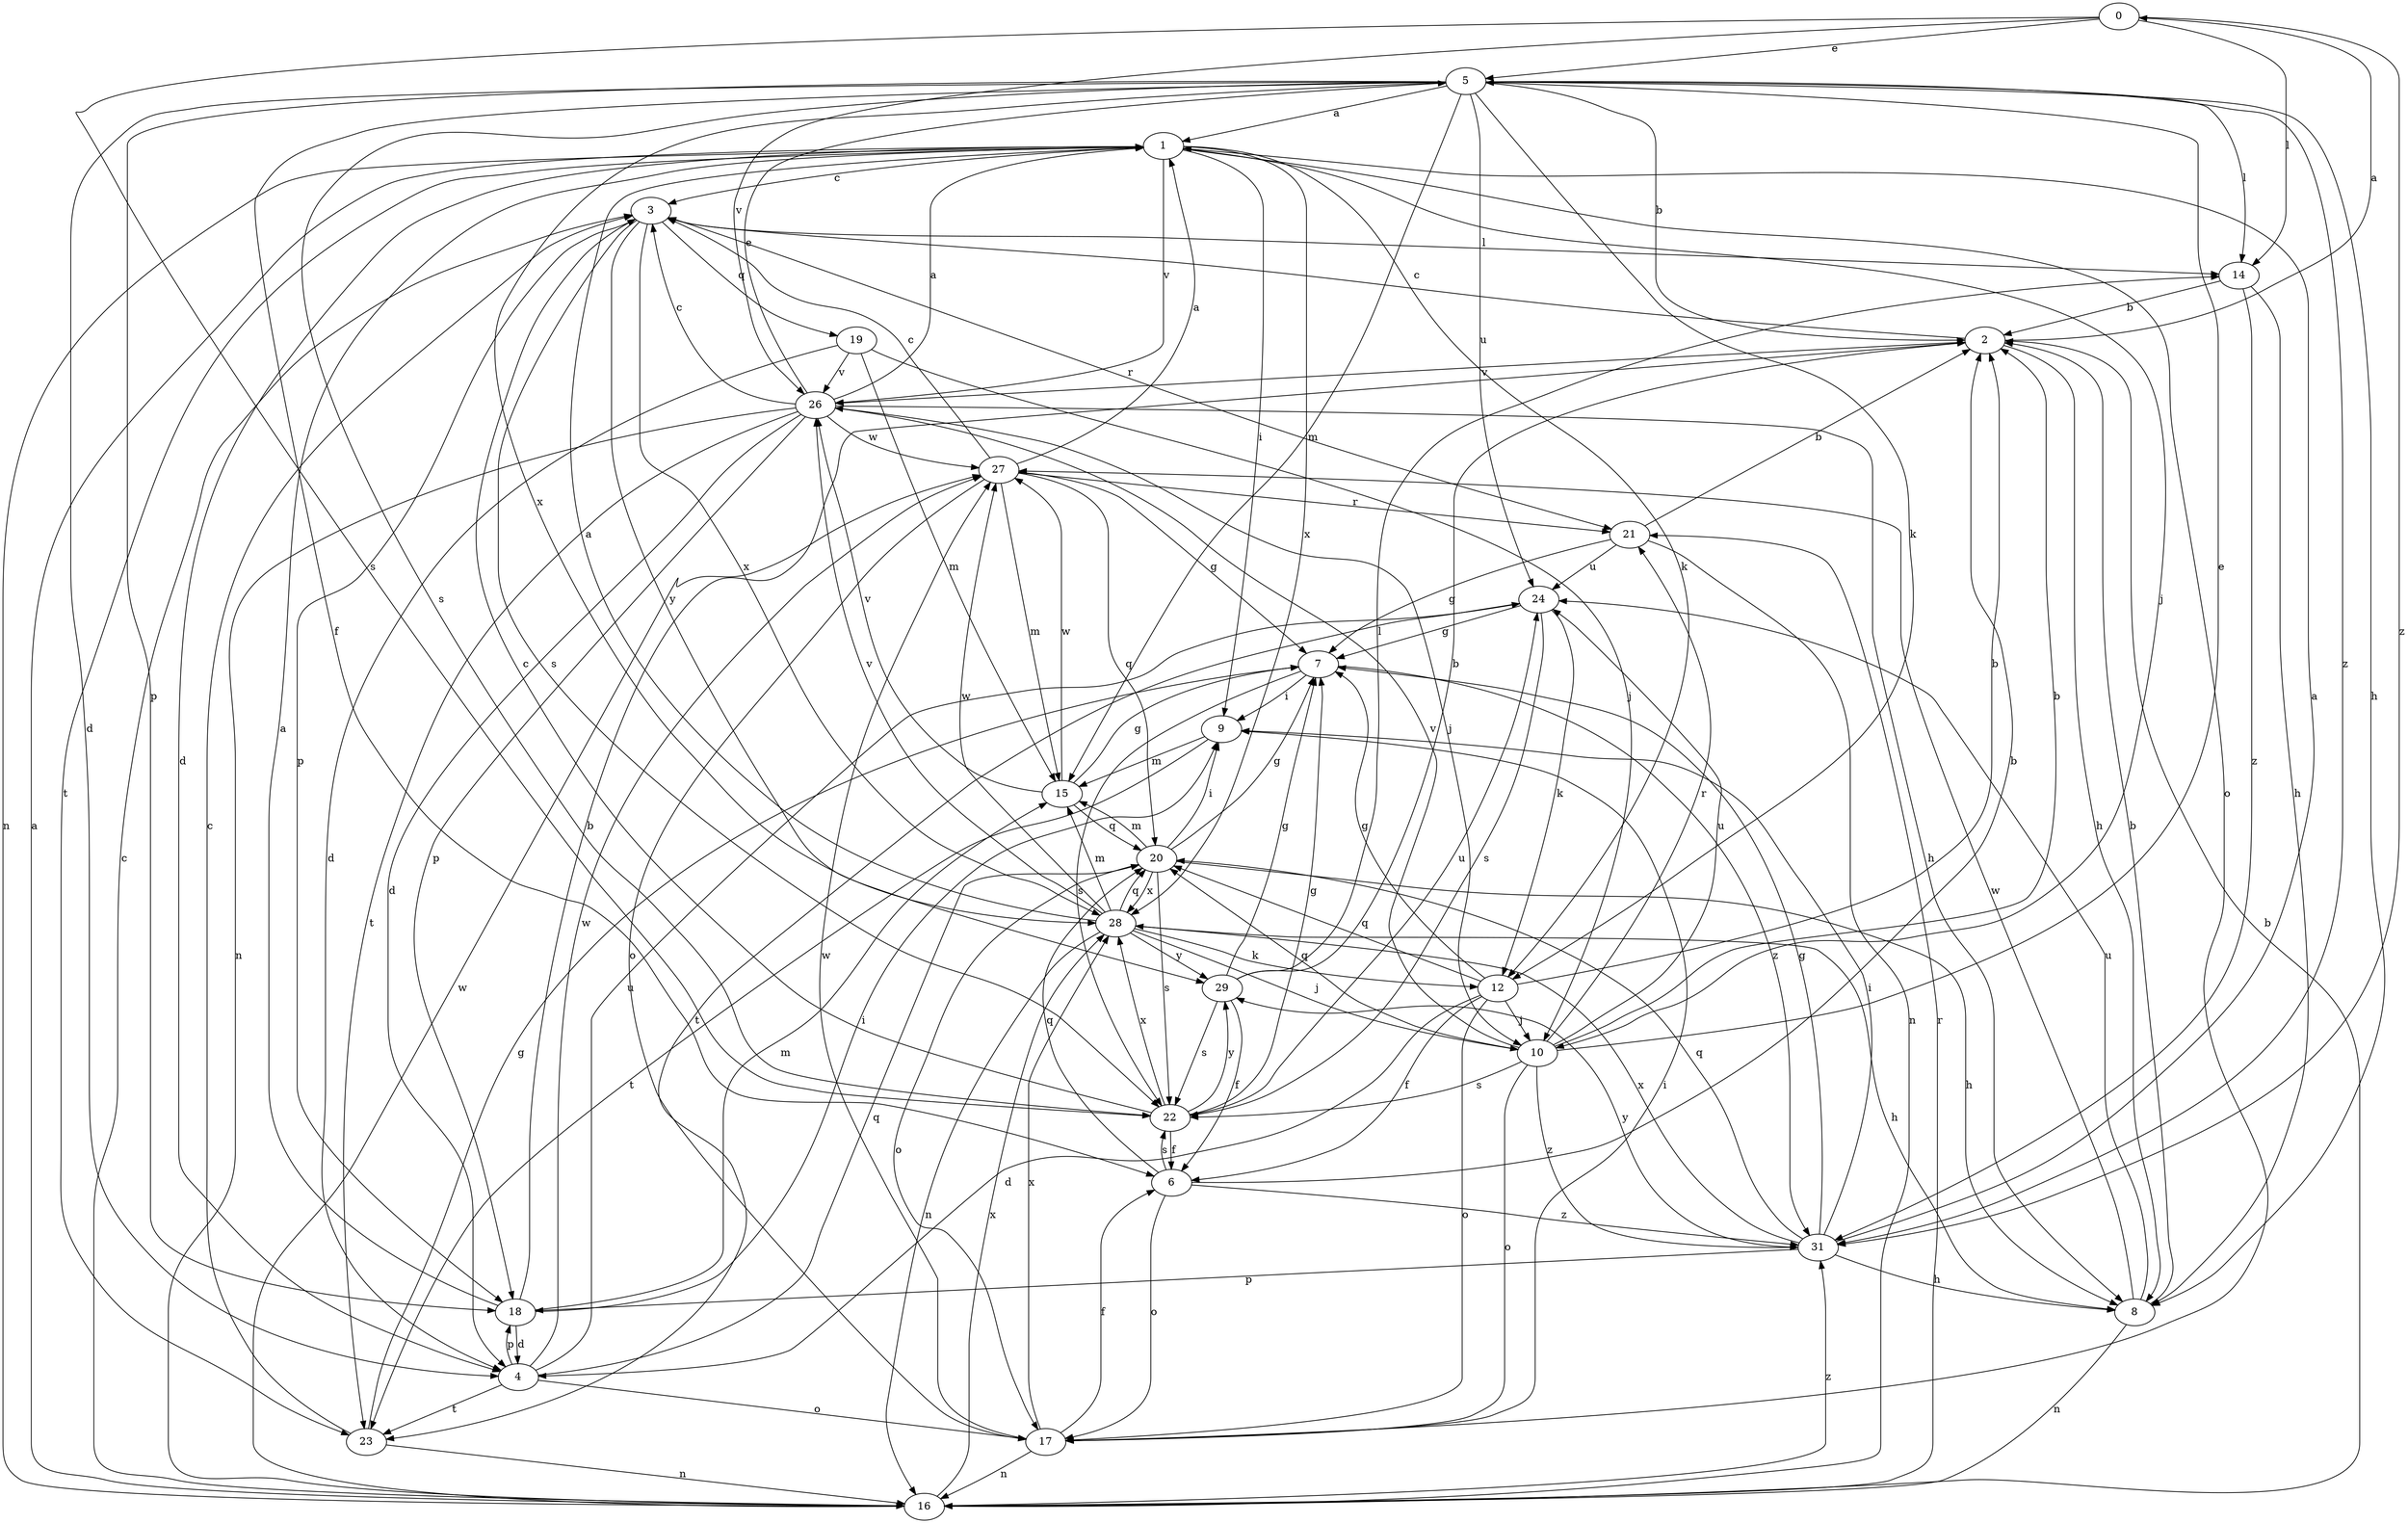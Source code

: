 strict digraph  {
0;
1;
2;
3;
4;
5;
6;
7;
8;
9;
10;
12;
14;
15;
16;
17;
18;
19;
20;
21;
22;
23;
24;
26;
27;
28;
29;
31;
0 -> 5  [label=e];
0 -> 14  [label=l];
0 -> 22  [label=s];
0 -> 26  [label=v];
0 -> 31  [label=z];
1 -> 3  [label=c];
1 -> 4  [label=d];
1 -> 9  [label=i];
1 -> 10  [label=j];
1 -> 12  [label=k];
1 -> 16  [label=n];
1 -> 17  [label=o];
1 -> 23  [label=t];
1 -> 26  [label=v];
1 -> 28  [label=x];
2 -> 0  [label=a];
2 -> 3  [label=c];
2 -> 8  [label=h];
2 -> 26  [label=v];
3 -> 14  [label=l];
3 -> 18  [label=p];
3 -> 19  [label=q];
3 -> 21  [label=r];
3 -> 22  [label=s];
3 -> 28  [label=x];
3 -> 29  [label=y];
4 -> 17  [label=o];
4 -> 18  [label=p];
4 -> 20  [label=q];
4 -> 23  [label=t];
4 -> 24  [label=u];
4 -> 27  [label=w];
5 -> 1  [label=a];
5 -> 2  [label=b];
5 -> 4  [label=d];
5 -> 6  [label=f];
5 -> 8  [label=h];
5 -> 12  [label=k];
5 -> 14  [label=l];
5 -> 15  [label=m];
5 -> 18  [label=p];
5 -> 22  [label=s];
5 -> 24  [label=u];
5 -> 28  [label=x];
5 -> 31  [label=z];
6 -> 2  [label=b];
6 -> 17  [label=o];
6 -> 20  [label=q];
6 -> 22  [label=s];
6 -> 31  [label=z];
7 -> 9  [label=i];
7 -> 22  [label=s];
7 -> 31  [label=z];
8 -> 2  [label=b];
8 -> 16  [label=n];
8 -> 24  [label=u];
8 -> 27  [label=w];
9 -> 15  [label=m];
9 -> 23  [label=t];
10 -> 2  [label=b];
10 -> 5  [label=e];
10 -> 17  [label=o];
10 -> 20  [label=q];
10 -> 21  [label=r];
10 -> 22  [label=s];
10 -> 24  [label=u];
10 -> 26  [label=v];
10 -> 31  [label=z];
12 -> 2  [label=b];
12 -> 4  [label=d];
12 -> 6  [label=f];
12 -> 7  [label=g];
12 -> 10  [label=j];
12 -> 17  [label=o];
12 -> 20  [label=q];
14 -> 2  [label=b];
14 -> 8  [label=h];
14 -> 31  [label=z];
15 -> 7  [label=g];
15 -> 20  [label=q];
15 -> 26  [label=v];
15 -> 27  [label=w];
16 -> 1  [label=a];
16 -> 2  [label=b];
16 -> 3  [label=c];
16 -> 21  [label=r];
16 -> 27  [label=w];
16 -> 28  [label=x];
16 -> 31  [label=z];
17 -> 6  [label=f];
17 -> 9  [label=i];
17 -> 16  [label=n];
17 -> 27  [label=w];
17 -> 28  [label=x];
18 -> 1  [label=a];
18 -> 2  [label=b];
18 -> 4  [label=d];
18 -> 9  [label=i];
18 -> 15  [label=m];
19 -> 4  [label=d];
19 -> 10  [label=j];
19 -> 15  [label=m];
19 -> 26  [label=v];
20 -> 7  [label=g];
20 -> 8  [label=h];
20 -> 9  [label=i];
20 -> 15  [label=m];
20 -> 17  [label=o];
20 -> 22  [label=s];
20 -> 28  [label=x];
21 -> 2  [label=b];
21 -> 7  [label=g];
21 -> 16  [label=n];
21 -> 24  [label=u];
22 -> 3  [label=c];
22 -> 6  [label=f];
22 -> 7  [label=g];
22 -> 24  [label=u];
22 -> 28  [label=x];
22 -> 29  [label=y];
23 -> 3  [label=c];
23 -> 7  [label=g];
23 -> 16  [label=n];
24 -> 7  [label=g];
24 -> 12  [label=k];
24 -> 22  [label=s];
24 -> 23  [label=t];
26 -> 1  [label=a];
26 -> 3  [label=c];
26 -> 4  [label=d];
26 -> 5  [label=e];
26 -> 8  [label=h];
26 -> 10  [label=j];
26 -> 16  [label=n];
26 -> 18  [label=p];
26 -> 23  [label=t];
26 -> 27  [label=w];
27 -> 1  [label=a];
27 -> 3  [label=c];
27 -> 7  [label=g];
27 -> 15  [label=m];
27 -> 17  [label=o];
27 -> 20  [label=q];
27 -> 21  [label=r];
28 -> 1  [label=a];
28 -> 8  [label=h];
28 -> 10  [label=j];
28 -> 12  [label=k];
28 -> 15  [label=m];
28 -> 16  [label=n];
28 -> 20  [label=q];
28 -> 26  [label=v];
28 -> 27  [label=w];
28 -> 29  [label=y];
29 -> 2  [label=b];
29 -> 6  [label=f];
29 -> 7  [label=g];
29 -> 14  [label=l];
29 -> 22  [label=s];
31 -> 1  [label=a];
31 -> 7  [label=g];
31 -> 8  [label=h];
31 -> 9  [label=i];
31 -> 18  [label=p];
31 -> 20  [label=q];
31 -> 28  [label=x];
31 -> 29  [label=y];
}
